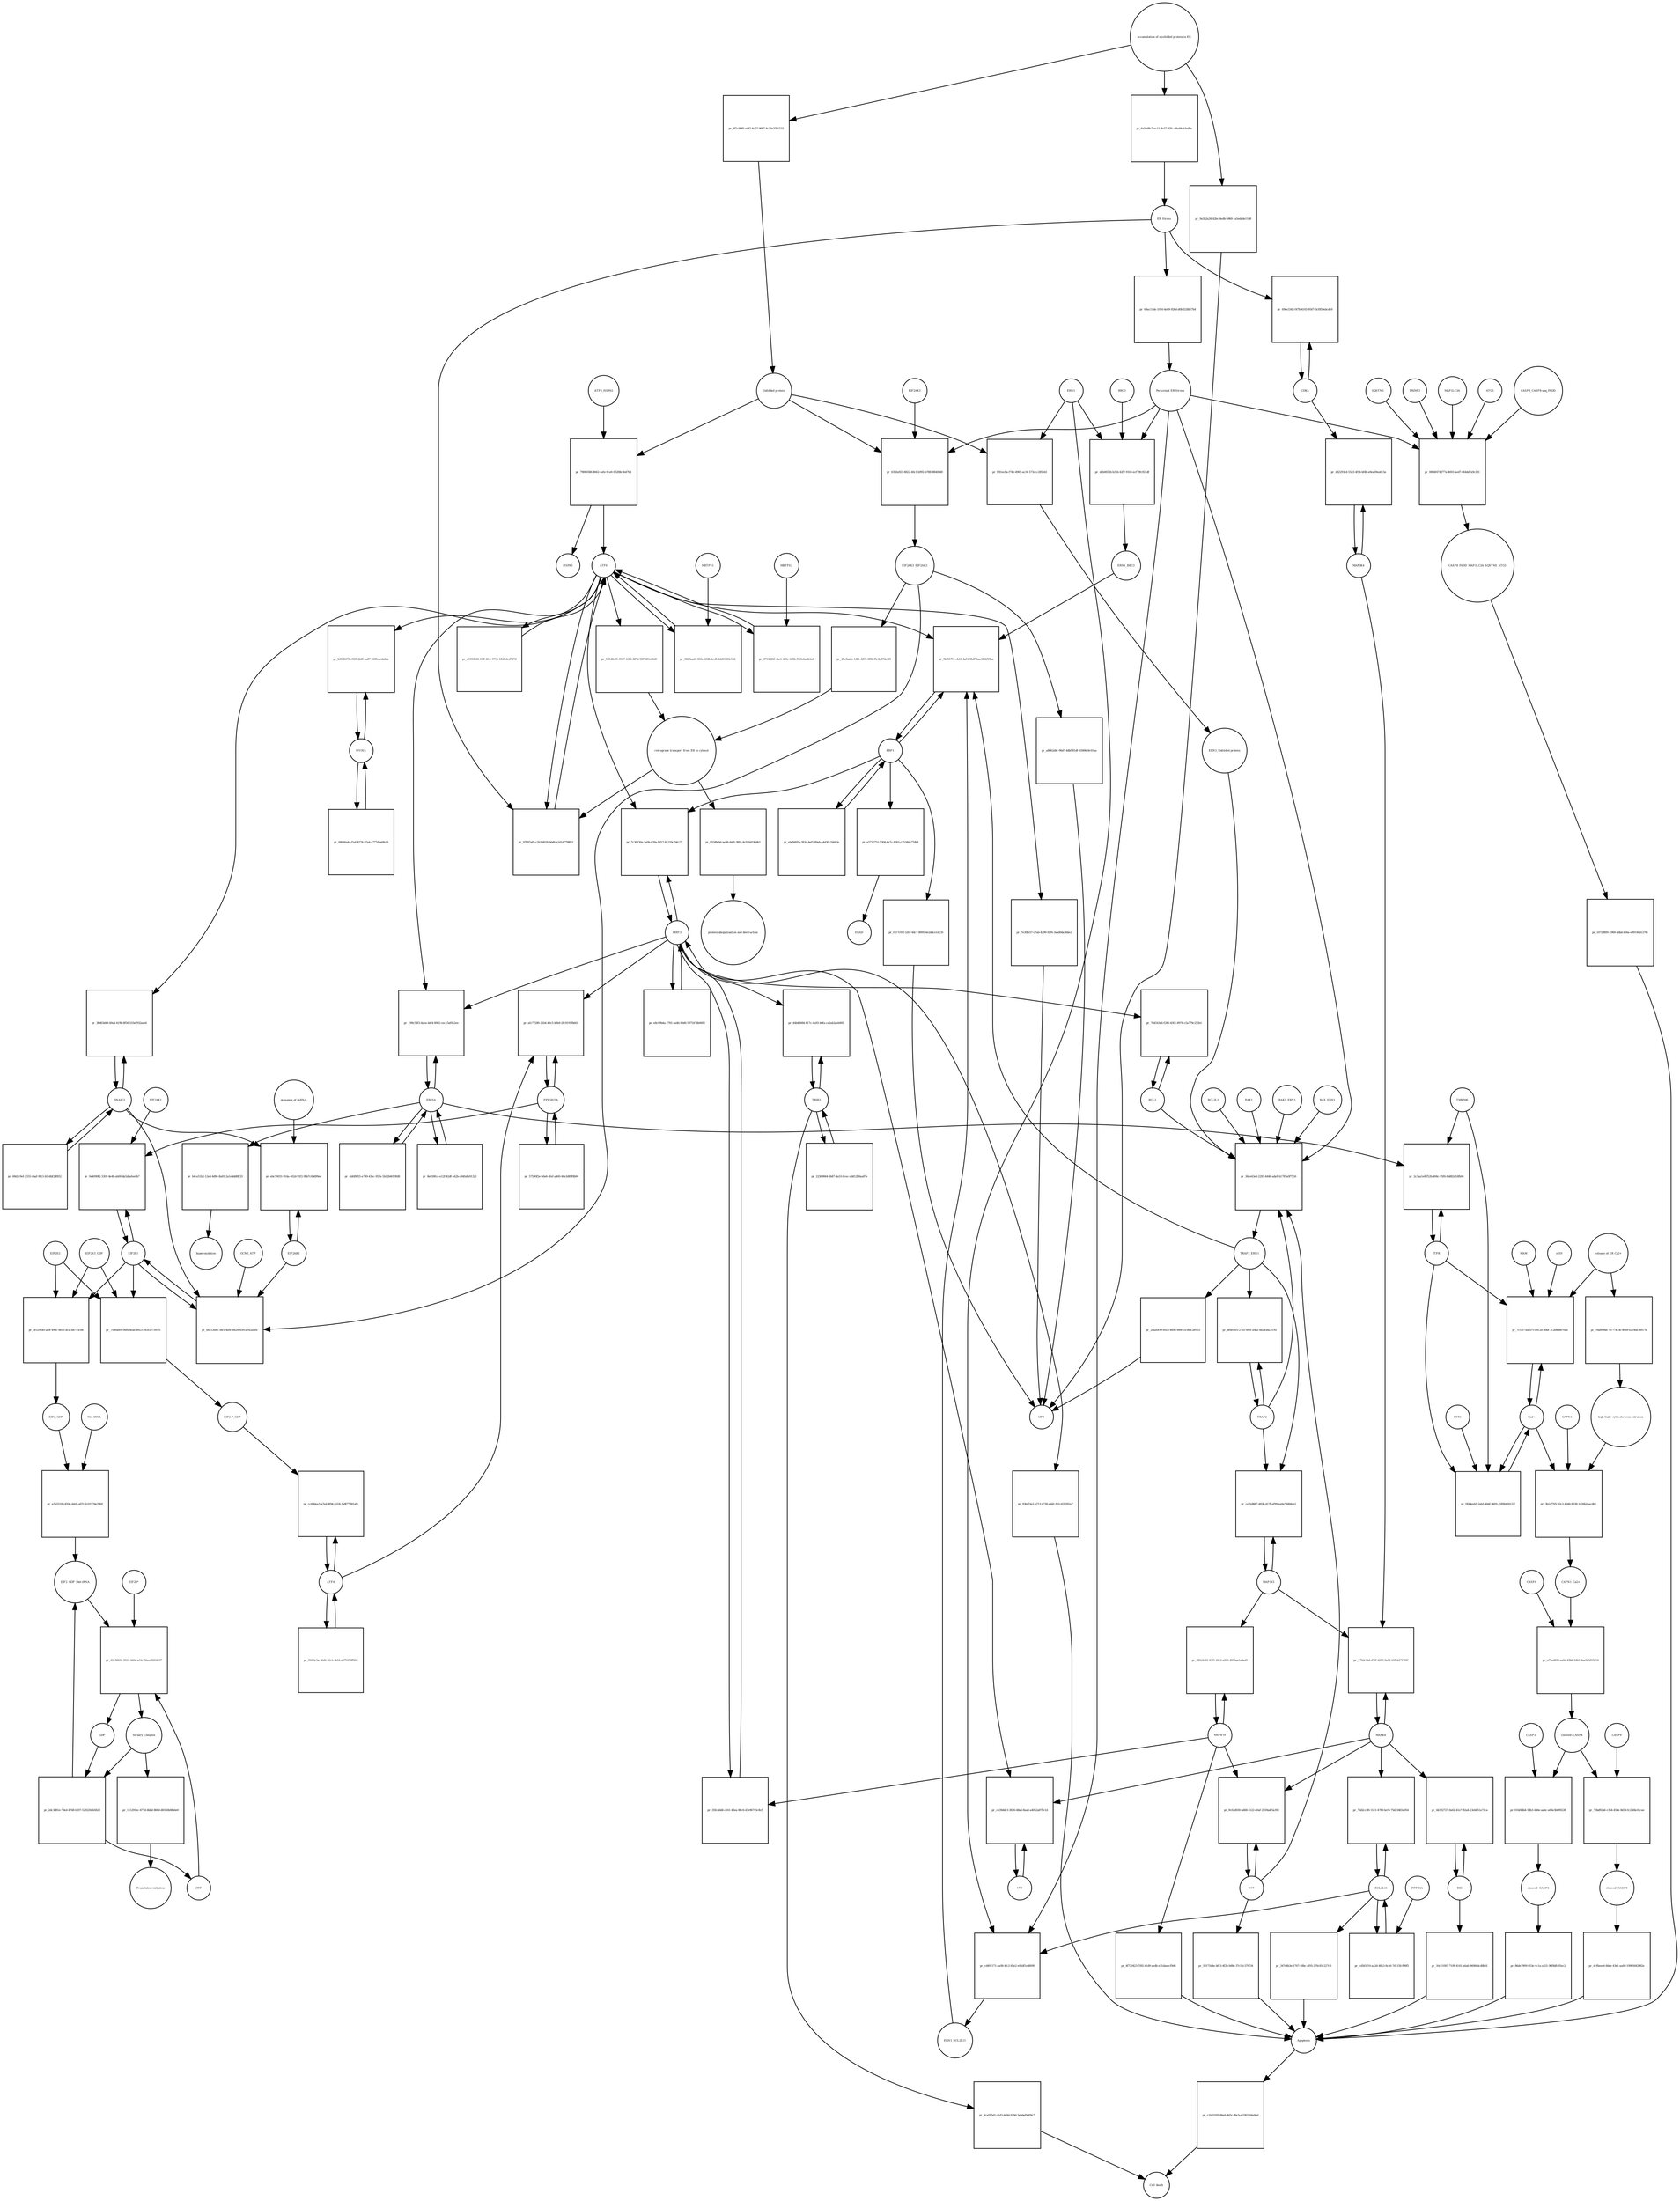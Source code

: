 strict digraph  {
ATF6_HSPA5 [annotation="", bipartite=0, cls=complex, fontsize=4, label=ATF6_HSPA5, shape=circle];
"pr_79066586-8662-4efe-9ce0-03288c4b4764" [annotation="", bipartite=1, cls=process, fontsize=4, label="pr_79066586-8662-4efe-9ce0-03288c4b4764", shape=square];
ATF6 [annotation="urn_miriam_hgnc.symbol_ATF6", bipartite=0, cls=macromolecule, fontsize=4, label=ATF6, shape=circle];
HSPA5 [annotation="urn_miriam_hgnc.symbol_HSPA5", bipartite=0, cls=macromolecule, fontsize=4, label=HSPA5, shape=circle];
"Unfolded protein" [annotation="", bipartite=0, cls=macromolecule, fontsize=4, label="Unfolded protein", shape=circle];
ERN1 [annotation="urn_miriam_hgnc.symbol_ERN1", bipartite=0, cls=macromolecule, fontsize=4, label=ERN1, shape=circle];
"pr_ff81ecba-f74e-4965-ac34-573ccc285eb5" [annotation="", bipartite=1, cls=process, fontsize=4, label="pr_ff81ecba-f74e-4965-ac34-573ccc285eb5", shape=square];
"ERN1_Unfolded protein" [annotation="", bipartite=0, cls=complex, fontsize=4, label="ERN1_Unfolded protein", shape=circle];
EIF2AK3_EIF2AK3 [annotation="", bipartite=0, cls=complex, fontsize=4, label=EIF2AK3_EIF2AK3, shape=circle];
"pr_25c8aafe-1d91-4299-8f86-f5c8e87de6f6" [annotation="", bipartite=1, cls=process, fontsize=4, label="pr_25c8aafe-1d91-4299-8f86-f5c8e87de6f6", shape=square];
"retrograde transport from ER to cytosol" [annotation="", bipartite=0, cls=phenotype, fontsize=4, label="retrograde transport from ER to cytosol", shape=circle];
"pr_53542e09-0537-4124-827d-5f67481e86d0" [annotation="", bipartite=1, cls=process, fontsize=4, label="pr_53542e09-0537-4124-827d-5f67481e86d0", shape=square];
"pr_0558bfbd-ae98-44d1-9f81-8c926d190db2" [annotation="", bipartite=1, cls=process, fontsize=4, label="pr_0558bfbd-ae98-44d1-9f81-8c926d190db2", shape=square];
"protein ubiquitination and destruction" [annotation="", bipartite=0, cls=phenotype, fontsize=4, label="protein ubiquitination and destruction", shape=circle];
"pr_36ce43e8-2293-4446-ada9-b1787a0f7516" [annotation="", bipartite=1, cls=process, fontsize=4, label="pr_36ce43e8-2293-4446-ada9-b1787a0f7516", shape=square];
TRAF2_ERN1 [annotation="", bipartite=0, cls=complex, fontsize=4, label=TRAF2_ERN1, shape=circle];
BAK1_ERN1 [annotation="", bipartite=0, cls=complex, fontsize=4, label=BAK1_ERN1, shape=circle];
BAX_ERN1 [annotation="", bipartite=0, cls=complex, fontsize=4, label=BAX_ERN1, shape=circle];
BCL2 [annotation="urn_miriam_hgnc.symbol_BCL2", bipartite=0, cls="nucleic acid feature", fontsize=4, label=BCL2, shape=circle];
BCL2L1 [annotation="urn_miriam_hgnc.symbol_BCL2L1", bipartite=0, cls=macromolecule, fontsize=4, label=BCL2L1, shape=circle];
"Persistant ER Stress" [annotation="", bipartite=0, cls=phenotype, fontsize=4, label="Persistant ER Stress", shape=circle];
BAX [annotation="urn_miriam_hgnc.symbol_BAX", bipartite=0, cls=macromolecule, fontsize=4, label=BAX, shape=circle];
BAK1 [annotation="urn_miriam_hgnc.symbol_BAK1", bipartite=0, cls=macromolecule, fontsize=4, label=BAK1, shape=circle];
TRAF2 [annotation="urn_miriam_hgnc.symbol_TRAF2", bipartite=0, cls=macromolecule, fontsize=4, label=TRAF2, shape=circle];
XBP1 [annotation="urn_miriam_hgnc.symbol_XBP1", bipartite=0, cls=macromolecule, fontsize=4, label=XBP1, shape=circle];
"pr_f2c51791-cb10-4a51-9bd7-bae3f0bf95ba" [annotation="", bipartite=1, cls=process, fontsize=4, label="pr_f2c51791-cb10-4a51-9bd7-bae3f0bf95ba", shape=square];
ERN1_BBC3 [annotation="", bipartite=0, cls=complex, fontsize=4, label=ERN1_BBC3, shape=circle];
ERN1_BCL2L11 [annotation="", bipartite=0, cls=complex, fontsize=4, label=ERN1_BCL2L11, shape=circle];
"pr_ebd9495b-383c-4ef1-89eb-e4d30c1bb93e" [annotation="", bipartite=1, cls=process, fontsize=4, label="pr_ebd9495b-383c-4ef1-89eb-e4d30c1bb93e", shape=square];
"pr_e5732751-5304-4a7c-8302-c25346e77db8" [annotation="", bipartite=1, cls=process, fontsize=4, label="pr_e5732751-5304-4a7c-8302-c25346e77db8", shape=square];
ERAD [annotation="", bipartite=0, cls=phenotype, fontsize=4, label=ERAD, shape=circle];
"pr_f417c91f-1d1f-44c7-8995-4e2ddce1d135" [annotation="", bipartite=1, cls=process, fontsize=4, label="pr_f417c91f-1d1f-44c7-8995-4e2ddce1d135", shape=square];
UPR [annotation="", bipartite=0, cls=phenotype, fontsize=4, label=UPR, shape=circle];
"pr_b64f9fe5-27b1-49ef-a4b2-6d245ba3f192" [annotation="", bipartite=1, cls=process, fontsize=4, label="pr_b64f9fe5-27b1-49ef-a4b2-6d245ba3f192", shape=square];
MAPK8 [annotation="urn_miriam_hgnc.symbol_MAPK8", bipartite=0, cls=macromolecule, fontsize=4, label=MAPK8, shape=circle];
"pr_178dc1b4-d79f-4203-9a94-60f04471761f" [annotation="", bipartite=1, cls=process, fontsize=4, label="pr_178dc1b4-d79f-4203-9a94-60f04471761f", shape=square];
MAP3K4 [annotation="urn_miriam_hgnc.symbol_MAP3K4", bipartite=0, cls=macromolecule, fontsize=4, label=MAP3K4, shape=circle];
MAP3K5 [annotation="urn_miriam_hgnc.symbol_MAP3K5", bipartite=0, cls=macromolecule, fontsize=4, label=MAP3K5, shape=circle];
MAPK14 [annotation="urn_miriam_hgnc.symbol_MAPK14", bipartite=0, cls=macromolecule, fontsize=4, label=MAPK14, shape=circle];
"pr_029d4481-83f9-41c2-a080-d350aa1a2ad3" [annotation="", bipartite=1, cls=process, fontsize=4, label="pr_029d4481-83f9-41c2-a080-d350aa1a2ad3", shape=square];
"pr_4f720423-f392-41d9-aedb-e31daeecf9d6" [annotation="", bipartite=1, cls=process, fontsize=4, label="pr_4f720423-f392-41d9-aedb-e31daeecf9d6", shape=square];
Apoptosis [annotation="", bipartite=0, cls=phenotype, fontsize=4, label=Apoptosis, shape=circle];
DDIT3 [annotation="urn_miriam_hgnc.symbol_DDIT3", bipartite=0, cls=macromolecule, fontsize=4, label=DDIT3, shape=circle];
"pr_35fcddd4-c161-42ea-88c6-d3e96745c8cf" [annotation="", bipartite=1, cls=process, fontsize=4, label="pr_35fcddd4-c161-42ea-88c6-d3e96745c8cf", shape=square];
"pr_93b4f3e2-b713-4738-add1-f01c435592a7" [annotation="", bipartite=1, cls=process, fontsize=4, label="pr_93b4f3e2-b713-4738-add1-f01c435592a7", shape=square];
"pr_764543d6-f285-4301-8974-c5a779c255b1" [annotation="", bipartite=1, cls=process, fontsize=4, label="pr_764543d6-f285-4301-8974-c5a779c255b1", shape=square];
"pr_97697af0-c2b3-4026-b6d6-a2d1d7798f51" [annotation="", bipartite=1, cls=process, fontsize=4, label="pr_97697af0-c2b3-4026-b6d6-a2d1d7798f51", shape=square];
"ER Stress" [annotation="", bipartite=0, cls=phenotype, fontsize=4, label="ER Stress", shape=circle];
"pr_5529aad1-303e-432b-bcd0-4dd019fdc544" [annotation="", bipartite=1, cls=process, fontsize=4, label="pr_5529aad1-303e-432b-bcd0-4dd019fdc544", shape=square];
MBTPS1 [annotation="urn_miriam_hgnc.symbol_MBTPS1", bipartite=0, cls=macromolecule, fontsize=4, label=MBTPS1, shape=circle];
"pr_3716826f-4be1-420c-b98b-f061eba6b1a3" [annotation="", bipartite=1, cls=process, fontsize=4, label="pr_3716826f-4be1-420c-b98b-f061eba6b1a3", shape=square];
MBTPS2 [annotation="urn_miriam_hgnc.symbol_MBTPS2", bipartite=0, cls=macromolecule, fontsize=4, label=MBTPS2, shape=circle];
"pr_a1930648-1fdf-4fcc-9711-184fb4cd727d" [annotation="", bipartite=1, cls=process, fontsize=4, label="pr_a1930648-1fdf-4fcc-9711-184fb4cd727d", shape=square];
"pr_e8c09b4a-2781-4a4b-90d0-5875478b0692" [annotation="", bipartite=1, cls=process, fontsize=4, label="pr_e8c09b4a-2781-4a4b-90d0-5875478b0692", shape=square];
"pr_7c36630a-1e0b-439a-8d17-81219c1bfc27" [annotation="", bipartite=1, cls=process, fontsize=4, label="pr_7c36630a-1e0b-439a-8d17-81219c1bfc27", shape=square];
EIF2S1 [annotation="urn_miriam_hgnc.symbol_EIF2S1", bipartite=0, cls=macromolecule, fontsize=4, label=EIF2S1, shape=circle];
"pr_b4112682-34f5-4a9c-b620-4591a142a8eb" [annotation="", bipartite=1, cls=process, fontsize=4, label="pr_b4112682-34f5-4a9c-b620-4591a142a8eb", shape=square];
GCN2_ATP [annotation="", bipartite=0, cls=complex, fontsize=4, label=GCN2_ATP, shape=circle];
EIF2AK2 [annotation="urn_miriam_hgnc.symbol_EIF2AK2", bipartite=0, cls=macromolecule, fontsize=4, label=EIF2AK2, shape=circle];
DNAJC3 [annotation="urn_miriam_hgnc.symbol_DNAJC3", bipartite=0, cls=macromolecule, fontsize=4, label=DNAJC3, shape=circle];
EIF2S2 [annotation="urn_miriam_hgnc.symbol_EIF2S2", bipartite=0, cls=macromolecule, fontsize=4, label=EIF2S2, shape=circle];
"pr_3f529540-af0f-490c-8815-dcacb8773c84" [annotation="", bipartite=1, cls=process, fontsize=4, label="pr_3f529540-af0f-490c-8815-dcacb8773c84", shape=square];
EIF2S3_GDP [annotation="", bipartite=0, cls=complex, fontsize=4, label=EIF2S3_GDP, shape=circle];
EIF2_GDP [annotation="", bipartite=0, cls=complex, fontsize=4, label=EIF2_GDP, shape=circle];
"EIF2_GDP_Met-tRNA" [annotation="", bipartite=0, cls=complex, fontsize=4, label="EIF2_GDP_Met-tRNA", shape=circle];
"pr_69e32630-3903-440d-a19c-56ea98804137" [annotation="", bipartite=1, cls=process, fontsize=4, label="pr_69e32630-3903-440d-a19c-56ea98804137", shape=square];
"Ternary Complex" [annotation="", bipartite=0, cls=complex, fontsize=4, label="Ternary Complex", shape=circle];
"EIF2B*" [annotation="", bipartite=0, cls=complex, fontsize=4, label="EIF2B*", shape=circle];
GTP [annotation="urn_miriam_obo.chebi_CHEBI%3A57600", bipartite=0, cls="simple chemical", fontsize=4, label=GTP, shape=circle];
GDP [annotation="urn_miriam_obo.chebi_CHEBI%3A65180", bipartite=0, cls="simple chemical", fontsize=4, label=GDP, shape=circle];
"pr_2dc3d81e-70ed-4748-b107-529220ab582d" [annotation="", bipartite=1, cls=process, fontsize=4, label="pr_2dc3d81e-70ed-4748-b107-529220ab582d", shape=square];
ATF4 [annotation="urn_miriam_hgnc.symbol_ATF4", bipartite=0, cls=macromolecule, fontsize=4, label=ATF4, shape=circle];
"pr_cc660ea3-a7ed-4f94-b318-3a8f77381af0" [annotation="", bipartite=1, cls=process, fontsize=4, label="pr_cc660ea3-a7ed-4f94-b318-3a8f77381af0", shape=square];
"EIF2-P_GDP" [annotation="", bipartite=0, cls=complex, fontsize=4, label="EIF2-P_GDP", shape=circle];
"pr_f60f6c5a-46d6-40c6-8b34-a575355ff220" [annotation="", bipartite=1, cls=process, fontsize=4, label="pr_f60f6c5a-46d6-40c6-8b34-a575355ff220", shape=square];
PPP1R15A [annotation="urn_miriam_hgnc.symbol_PPP1R15A", bipartite=0, cls=macromolecule, fontsize=4, label=PPP1R15A, shape=circle];
"pr_afc77280-21b4-40c5-b0b9-2fc9191f8d41" [annotation="", bipartite=1, cls=process, fontsize=4, label="pr_afc77280-21b4-40c5-b0b9-2fc9191f8d41", shape=square];
"pr_57590f2e-b0e6-4fef-a460-46e3d89f8b94" [annotation="", bipartite=1, cls=process, fontsize=4, label="pr_57590f2e-b0e6-4fef-a460-46e3d89f8b94", shape=square];
"pr_111291ec-677d-4bbd-866d-d6550b08b6e0" [annotation="", bipartite=1, cls=process, fontsize=4, label="pr_111291ec-677d-4bbd-866d-d6550b08b6e0", shape=square];
"Translation initiation" [annotation="", bipartite=0, cls=phenotype, fontsize=4, label="Translation initiation", shape=circle];
"pr_ce7e9887-483b-417f-af99-ea0a7949dce1" [annotation="", bipartite=1, cls=process, fontsize=4, label="pr_ce7e9887-483b-417f-af99-ea0a7949dce1", shape=square];
ERO1A [annotation="urn_miriam_hgnc.symbol_ERO1A", bipartite=0, cls=macromolecule, fontsize=4, label=ERO1A, shape=circle];
"pr_199c58f3-4aee-4df4-8982-cec15af0a2ee" [annotation="", bipartite=1, cls=process, fontsize=4, label="pr_199c58f3-4aee-4df4-8982-cec15af0a2ee", shape=square];
"pr_8e030fca-e12f-42df-a42b-c64fa8a91321" [annotation="", bipartite=1, cls=process, fontsize=4, label="pr_8e030fca-e12f-42df-a42b-c64fa8a91321", shape=square];
"pr_0e4090f2-3301-4e4b-ab00-da5daafee0b7" [annotation="", bipartite=1, cls=process, fontsize=4, label="pr_0e4090f2-3301-4e4b-ab00-da5daafee0b7", shape=square];
EIF2AK1 [annotation="urn_miriam_hgnc.symbol_EIF2AK1", bipartite=0, cls=macromolecule, fontsize=4, label=EIF2AK1, shape=circle];
"pr_9c02d030-bd68-4122-a0af-2559adf5a392" [annotation="", bipartite=1, cls=process, fontsize=4, label="pr_9c02d030-bd68-4122-a0af-2559adf5a392", shape=square];
"pr_50175d4e-bfc3-4f2b-9d8e-37c51c376f34" [annotation="", bipartite=1, cls=process, fontsize=4, label="pr_50175d4e-bfc3-4f2b-9d8e-37c51c376f34", shape=square];
"Ca2+" [annotation="urn_miriam_obo.chebi_CHEBI%3A29108", bipartite=0, cls="simple chemical", fontsize=4, label="Ca2+", shape=circle];
"pr_7c57c7ad-b711-412e-80bf-7c2b408870ad" [annotation="", bipartite=1, cls=process, fontsize=4, label="pr_7c57c7ad-b711-412e-80bf-7c2b408870ad", shape=square];
"release of ER Ca2+" [annotation="", bipartite=0, cls=phenotype, fontsize=4, label="release of ER Ca2+", shape=circle];
ITPR [annotation="urn_miriam_hgnc.symbol_ITPR1|urn_miriam_hgnc.symbol_ITPR2|urn_miriam_hgnc.symbol_ITPR3", bipartite=0, cls=macromolecule, fontsize=4, label=ITPR, shape=circle];
MAM [annotation="", bipartite=0, cls=phenotype, fontsize=4, label=MAM, shape=circle];
s619 [annotation="", bipartite=0, cls=complex, fontsize=4, label=s619, shape=circle];
"pr_d82293cd-55a5-4f14-bf4b-a9ea69ea613a" [annotation="", bipartite=1, cls=process, fontsize=4, label="pr_d82293cd-55a5-4f14-bf4b-a9ea69ea613a", shape=square];
CDK5 [annotation="urn_miriam_hgnc.symbol_CDK5", bipartite=0, cls=macromolecule, fontsize=4, label=CDK5, shape=circle];
"pr_69ce3342-f47b-4165-9567-3cf859ebcde9" [annotation="", bipartite=1, cls="uncertain process", fontsize=4, label="pr_69ce3342-f47b-4165-9567-3cf859ebcde9", shape=square];
"pr_c1b55505-86e6-465c-8bcb-e3383164a8ed" [annotation="", bipartite=1, cls=process, fontsize=4, label="pr_c1b55505-86e6-465c-8bcb-e3383164a8ed", shape=square];
"Cell death" [annotation="", bipartite=0, cls=phenotype, fontsize=4, label="Cell death", shape=circle];
"pr_f49deeb5-2ab5-4b6f-9605-45f0b969122f" [annotation="", bipartite=1, cls=process, fontsize=4, label="pr_f49deeb5-2ab5-4b6f-9605-45f0b969122f", shape=square];
TMBIM6 [annotation="urn_miriam_hgnc.symbol_TMBIM6", bipartite=0, cls=macromolecule, fontsize=4, label=TMBIM6, shape=circle];
RYR1 [annotation="urn_miriam_hgnc.symbol_RYR1", bipartite=0, cls=macromolecule, fontsize=4, label=RYR1, shape=circle];
EIF2AK3 [annotation="urn_miriam_hgnc.symbol_EIF2AK3", bipartite=0, cls=macromolecule, fontsize=4, label=EIF2AK3, shape=circle];
"pr_6350a923-8822-40c1-b992-b788388469d0" [annotation="", bipartite=1, cls=process, fontsize=4, label="pr_6350a923-8822-40c1-b992-b788388469d0", shape=square];
"pr_b4ce51b2-12e8-4d9e-8a81-2a1e4dd8ff33" [annotation="", bipartite=1, cls=process, fontsize=4, label="pr_b4ce51b2-12e8-4d9e-8a81-2a1e4dd8ff33", shape=square];
hyperoxidation [annotation="", bipartite=0, cls=phenotype, fontsize=4, label=hyperoxidation, shape=circle];
"pr_abfd9855-e749-43ac-957e-5b12b4019fd8" [annotation="", bipartite=1, cls=process, fontsize=4, label="pr_abfd9855-e749-43ac-957e-5b12b4019fd8", shape=square];
"pr_69ac11de-1016-4e89-926d-d0b4528b57b4" [annotation="", bipartite=1, cls=process, fontsize=4, label="pr_69ac11de-1016-4e89-926d-d0b4528b57b4", shape=square];
"CASP8_CASP8-ubq_FADD" [annotation="", bipartite=0, cls=complex, fontsize=4, label="CASP8_CASP8-ubq_FADD", shape=circle];
"pr_0804f474-f77a-4003-aed7-664dd7a9c3d1" [annotation="", bipartite=1, cls=process, fontsize=4, label="pr_0804f474-f77a-4003-aed7-664dd7a9c3d1", shape=square];
"SQSTM1 " [annotation="urn_miriam_hgnc.symbol_SQSTM1", bipartite=0, cls=macromolecule, fontsize=4, label="SQSTM1 ", shape=circle];
CASP8_FADD_MAP1LC3A_SQSTM1_ATG5 [annotation="", bipartite=0, cls=complex, fontsize=4, label=CASP8_FADD_MAP1LC3A_SQSTM1_ATG5, shape=circle];
TRIM13 [annotation="urn_miriam_hgnc.symbol_TRIM13", bipartite=0, cls=macromolecule, fontsize=4, label=TRIM13, shape=circle];
MAP1LC3A [annotation="urn_miriam_hgnc.symbol_MAP1LC3A", bipartite=0, cls=macromolecule, fontsize=4, label=MAP1LC3A, shape=circle];
ATG5 [annotation="urn_miriam_hgnc.symbol_ATG5", bipartite=0, cls=macromolecule, fontsize=4, label=ATG5, shape=circle];
"pr_10728895-1969-4dbd-b56a-e9919cd1278c" [annotation="", bipartite=1, cls=process, fontsize=4, label="pr_10728895-1969-4dbd-b56a-e9919cd1278c", shape=square];
"AP-1" [annotation="urn_miriam_hgnc.symbol_FOS|urn_miriam_hgnc.symbol_FOSB|urn_miriam_hgnc.symbol_FOSL1|urn_miriam_hgnc.symbol_FOSL2|urn_miriam_hgnc.symbol_JUN|urn_miriam_hgnc.symbol_JUNB|urn_miriam_hgnc.symbol_JUND", bipartite=0, cls=macromolecule, fontsize=4, label="AP-1", shape=circle];
"pr_ce39ddc3-3826-48a6-8aa6-a4052a87bc1d" [annotation="", bipartite=1, cls=process, fontsize=4, label="pr_ce39ddc3-3826-48a6-8aa6-a4052a87bc1d", shape=square];
"pr_ebc50031-914a-402d-91f2-9bb7c83d99ed" [annotation="", bipartite=1, cls=process, fontsize=4, label="pr_ebc50031-914a-402d-91f2-9bb7c83d99ed", shape=square];
"presence of dsRNA" [annotation="", bipartite=0, cls=phenotype, fontsize=4, label="presence of dsRNA", shape=circle];
"Met-tRNA" [annotation="urn_miriam_hgnc_HGNC%3A34779", bipartite=0, cls="nucleic acid feature", fontsize=4, label="Met-tRNA", shape=circle];
"pr_e2b32109-820e-44d3-a07c-fc0157de3560" [annotation="", bipartite=1, cls=process, fontsize=4, label="pr_e2b32109-820e-44d3-a07c-fc0157de3560", shape=square];
"pr_759fdd05-06fb-4eae-8923-a4163e7393f5" [annotation="", bipartite=1, cls=process, fontsize=4, label="pr_759fdd05-06fb-4eae-8923-a4163e7393f5", shape=square];
"accumulation of misfolded protein in ER" [annotation="", bipartite=0, cls=phenotype, fontsize=4, label="accumulation of misfolded protein in ER", shape=circle];
"pr_6f2c99f6-ad82-4c27-9667-4c16e35b1533" [annotation="", bipartite=1, cls=process, fontsize=4, label="pr_6f2c99f6-ad82-4c27-9667-4c16e35b1533", shape=square];
"pr_6a56d8c7-ec11-4e27-92fc-48ad4cb3ed8a" [annotation="", bipartite=1, cls=process, fontsize=4, label="pr_6a56d8c7-ec11-4e27-92fc-48ad4cb3ed8a", shape=square];
"pr_9a5b2a26-42bc-4edb-b960-1a5edade1108" [annotation="", bipartite=1, cls=process, fontsize=4, label="pr_9a5b2a26-42bc-4edb-b960-1a5edade1108", shape=square];
"pr_a8062d4c-96d7-4dbf-81df-65906c8c01aa" [annotation="", bipartite=1, cls=process, fontsize=4, label="pr_a8062d4c-96d7-4dbf-81df-65906c8c01aa", shape=square];
"pr_2daa0f99-6923-460b-989f-ce34dc2ff053" [annotation="", bipartite=1, cls=process, fontsize=4, label="pr_2daa0f99-6923-460b-989f-ce34dc2ff053", shape=square];
"pr_7e30fe57-c7ab-4299-92f6-3aad0da36be2" [annotation="", bipartite=1, cls=process, fontsize=4, label="pr_7e30fe57-c7ab-4299-92f6-3aad0da36be2", shape=square];
BCL2L11 [annotation="urn_miriam_hgnc.symbol_BCL2L11", bipartite=0, cls=macromolecule, fontsize=4, label=BCL2L11, shape=circle];
"pr_73d2cc90-11e1-4780-bcf4-75d23465d054" [annotation="", bipartite=1, cls=process, fontsize=4, label="pr_73d2cc90-11e1-4780-bcf4-75d23465d054", shape=square];
BID [annotation="urn_miriam_hgnc.symbol_BID", bipartite=0, cls=macromolecule, fontsize=4, label=BID, shape=circle];
"pr_44332727-0a62-41e7-82a4-13eb651a73ca" [annotation="", bipartite=1, cls=process, fontsize=4, label="pr_44332727-0a62-41e7-82a4-13eb651a73ca", shape=square];
"pr_347c4b3e-1767-48bc-af05-270c81c227c0" [annotation="", bipartite=1, cls=process, fontsize=4, label="pr_347c4b3e-1767-48bc-af05-270c81c227c0", shape=square];
"pr_16c11093-7109-4141-a6a6-94984dcd8bfd" [annotation="", bipartite=1, cls=process, fontsize=4, label="pr_16c11093-7109-4141-a6a6-94984dcd8bfd", shape=square];
"pr_cd491171-aa08-4fc2-85e2-e92df1e4809f" [annotation="", bipartite=1, cls=process, fontsize=4, label="pr_cd491171-aa08-4fc2-85e2-e92df1e4809f", shape=square];
"pr_dcb0652b-b31b-42f7-9163-ecf79fc921df" [annotation="", bipartite=1, cls=process, fontsize=4, label="pr_dcb0652b-b31b-42f7-9163-ecf79fc921df", shape=square];
BBC3 [annotation="urn_miriam_hgnc.symbol_BBC3", bipartite=0, cls=macromolecule, fontsize=4, label=BBC3, shape=circle];
"pr_cd561f10-aa2d-48a3-8ce6-7d115fcf99f5" [annotation="", bipartite=1, cls=process, fontsize=4, label="pr_cd561f10-aa2d-48a3-8ce6-7d115fcf99f5", shape=square];
PPP2CA [annotation="urn_miriam_hgnc.symbol_PPP2CA", bipartite=0, cls=macromolecule, fontsize=4, label=PPP2CA, shape=circle];
TRIB3 [annotation="urn_miriam_hgnc.symbol_TRIB3", bipartite=0, cls=macromolecule, fontsize=4, label=TRIB3, shape=circle];
"pr_44b40684-b17c-4a93-b0fa-ca2ab2aeb905" [annotation="", bipartite=1, cls=process, fontsize=4, label="pr_44b40684-b17c-4a93-b0fa-ca2ab2aeb905", shape=square];
"pr_22369844-6b87-4a10-bcec-ab812b9aa87e" [annotation="", bipartite=1, cls=process, fontsize=4, label="pr_22369844-6b87-4a10-bcec-ab812b9aa87e", shape=square];
"pr_dca055d1-c1d3-4e8d-929d-3eb0efb809c7" [annotation="", bipartite=1, cls=process, fontsize=4, label="pr_dca055d1-c1d3-4e8d-929d-3eb0efb809c7", shape=square];
"pr_78a899bd-7877-4c3e-80b9-62148e3d917e" [annotation="", bipartite=1, cls=process, fontsize=4, label="pr_78a899bd-7877-4c3e-80b9-62148e3d917e", shape=square];
"high Ca2+ cytosolic concentration" [annotation="", bipartite=0, cls=phenotype, fontsize=4, label="high Ca2+ cytosolic concentration", shape=circle];
"pr_3bd63d49-49a4-419b-8f56-103ef932aee6" [annotation="", bipartite=1, cls=process, fontsize=4, label="pr_3bd63d49-49a4-419b-8f56-103ef932aee6", shape=square];
"pr_68d2c9ef-2555-4baf-9f13-b5e4bf23f852" [annotation="", bipartite=1, cls=process, fontsize=4, label="pr_68d2c9ef-2555-4baf-9f13-b5e4bf23f852", shape=square];
"pr_2c3aa1e8-f52b-406c-95f6-8b882d16fb06" [annotation="", bipartite=1, cls=process, fontsize=4, label="pr_2c3aa1e8-f52b-406c-95f6-8b882d16fb06", shape=square];
CASP4 [annotation="urn_miriam_hgnc.symbol_CASP4", bipartite=0, cls=macromolecule, fontsize=4, label=CASP4, shape=circle];
"pr_a79ad233-ea8d-43bb-9db9-2aa525295294" [annotation="", bipartite=1, cls=process, fontsize=4, label="pr_a79ad233-ea8d-43bb-9db9-2aa525295294", shape=square];
"cleaved~CASP4" [annotation="urn_miriam_hgnc.symbol_CASP4", bipartite=0, cls=macromolecule, fontsize=4, label="cleaved~CASP4", shape=circle];
"CAPN1_Ca2+" [annotation="", bipartite=0, cls=complex, fontsize=4, label="CAPN1_Ca2+", shape=circle];
CASP3 [annotation="urn_miriam_hgnc.symbol_CASP3", bipartite=0, cls=macromolecule, fontsize=4, label=CASP3, shape=circle];
"pr_01bf44b4-5db3-446e-aabc-a66e3b699228" [annotation="", bipartite=1, cls=process, fontsize=4, label="pr_01bf44b4-5db3-446e-aabc-a66e3b699228", shape=square];
"cleaved~CASP3" [annotation="urn_miriam_hgnc.symbol_CASP3", bipartite=0, cls=macromolecule, fontsize=4, label="cleaved~CASP3", shape=circle];
CASP9 [annotation="urn_miriam_hgnc.symbol_CSAP9", bipartite=0, cls=macromolecule, fontsize=4, label=CASP9, shape=circle];
"pr_73bd92b6-c3b4-459e-8d3d-fc256bcfccae" [annotation="", bipartite=1, cls=process, fontsize=4, label="pr_73bd92b6-c3b4-459e-8d3d-fc256bcfccae", shape=square];
"cleaved~CASP9" [annotation="urn_miriam_hgnc.symbol_CASP9", bipartite=0, cls=macromolecule, fontsize=4, label="cleaved~CASP9", shape=circle];
CAPN1 [annotation="urn_miriam_hgnc.symbol_CAPN1", bipartite=0, cls=macromolecule, fontsize=4, label=CAPN1, shape=circle];
"pr_3b1af705-92c2-4046-8538-1d26b2aacdb1" [annotation="", bipartite=1, cls=process, fontsize=4, label="pr_3b1af705-92c2-4046-8538-1d26b2aacdb1", shape=square];
"pr_86de7909-053e-4c1a-a521-96f8dfc05ec2" [annotation="", bipartite=1, cls=process, fontsize=4, label="pr_86de7909-053e-4c1a-a521-96f8dfc05ec2", shape=square];
"pr_dcf6eec4-8dee-43e1-aa60-10905642982e" [annotation="", bipartite=1, cls=process, fontsize=4, label="pr_dcf6eec4-8dee-43e1-aa60-10905642982e", shape=square];
HYOU1 [annotation="urn_miriam_hgnc.symbol_HYOU1", bipartite=0, cls=macromolecule, fontsize=4, label=HYOU1, shape=circle];
"pr_b6968470-c969-42d0-ba87-929feacda8ae" [annotation="", bipartite=1, cls=process, fontsize=4, label="pr_b6968470-c969-42d0-ba87-929feacda8ae", shape=square];
"pr_06066a4c-f1af-4274-97a4-4777d5a68cf6" [annotation="", bipartite=1, cls=process, fontsize=4, label="pr_06066a4c-f1af-4274-97a4-4777d5a68cf6", shape=square];
ATF6_HSPA5 -> "pr_79066586-8662-4efe-9ce0-03288c4b4764"  [annotation="", interaction_type=consumption];
"pr_79066586-8662-4efe-9ce0-03288c4b4764" -> ATF6  [annotation="", interaction_type=production];
"pr_79066586-8662-4efe-9ce0-03288c4b4764" -> HSPA5  [annotation="", interaction_type=production];
ATF6 -> "pr_53542e09-0537-4124-827d-5f67481e86d0"  [annotation="", interaction_type=consumption];
ATF6 -> "pr_f2c51791-cb10-4a51-9bd7-bae3f0bf95ba"  [annotation="urn_miriam_pubmed_26587781|urn_miriam_pubmed_23430059", interaction_type=catalysis];
ATF6 -> "pr_97697af0-c2b3-4026-b6d6-a2d1d7798f51"  [annotation="", interaction_type=consumption];
ATF6 -> "pr_5529aad1-303e-432b-bcd0-4dd019fdc544"  [annotation="", interaction_type=consumption];
ATF6 -> "pr_3716826f-4be1-420c-b98b-f061eba6b1a3"  [annotation="", interaction_type=consumption];
ATF6 -> "pr_a1930648-1fdf-4fcc-9711-184fb4cd727d"  [annotation="", interaction_type=consumption];
ATF6 -> "pr_7c36630a-1e0b-439a-8d17-81219c1bfc27"  [annotation="urn_miriam_pubmed_26587781|urn_miriam_pubmed_17991856|urn_miriam_pubmed_28843399", interaction_type=catalysis];
ATF6 -> "pr_199c58f3-4aee-4df4-8982-cec15af0a2ee"  [annotation="urn_miriam_pubmed_23850759|urn_miriam_pubmed_25387528", interaction_type=catalysis];
ATF6 -> "pr_7e30fe57-c7ab-4299-92f6-3aad0da36be2"  [annotation="", interaction_type=consumption];
ATF6 -> "pr_3bd63d49-49a4-419b-8f56-103ef932aee6"  [annotation="urn_miriam_pubmed_12601012|urn_miriam_pubmed_18360008", interaction_type=catalysis];
ATF6 -> "pr_b6968470-c969-42d0-ba87-929feacda8ae"  [annotation=urn_miriam_pubmed_18360008, interaction_type=catalysis];
"Unfolded protein" -> "pr_79066586-8662-4efe-9ce0-03288c4b4764"  [annotation="urn_miriam_pubmed_19509052|urn_miriam_pubmed_12847084|urn_miriam_pubmed_23850759", interaction_type=catalysis];
"Unfolded protein" -> "pr_ff81ecba-f74e-4965-ac34-573ccc285eb5"  [annotation="", interaction_type=consumption];
"Unfolded protein" -> "pr_6350a923-8822-40c1-b992-b788388469d0"  [annotation=urn_miriam_pubmed_17991856, interaction_type=catalysis];
ERN1 -> "pr_ff81ecba-f74e-4965-ac34-573ccc285eb5"  [annotation="", interaction_type=consumption];
ERN1 -> "pr_cd491171-aa08-4fc2-85e2-e92df1e4809f"  [annotation="", interaction_type=consumption];
ERN1 -> "pr_dcb0652b-b31b-42f7-9163-ecf79fc921df"  [annotation="", interaction_type=consumption];
"pr_ff81ecba-f74e-4965-ac34-573ccc285eb5" -> "ERN1_Unfolded protein"  [annotation="", interaction_type=production];
"ERN1_Unfolded protein" -> "pr_36ce43e8-2293-4446-ada9-b1787a0f7516"  [annotation="", interaction_type=consumption];
EIF2AK3_EIF2AK3 -> "pr_25c8aafe-1d91-4299-8f86-f5c8e87de6f6"  [annotation="", interaction_type=consumption];
EIF2AK3_EIF2AK3 -> "pr_b4112682-34f5-4a9c-b620-4591a142a8eb"  [annotation="urn_miriam_pubmed_12667446|urn_miriam_pubmed_16246152|urn_miriam_pubmed_12601012|urn_miriam_pubmed_23850759|urn_miriam_pubmed_18360008|urn_miriam_pubmed_26587781", interaction_type=catalysis];
EIF2AK3_EIF2AK3 -> "pr_a8062d4c-96d7-4dbf-81df-65906c8c01aa"  [annotation="", interaction_type=consumption];
"pr_25c8aafe-1d91-4299-8f86-f5c8e87de6f6" -> "retrograde transport from ER to cytosol"  [annotation="", interaction_type=production];
"retrograde transport from ER to cytosol" -> "pr_0558bfbd-ae98-44d1-9f81-8c926d190db2"  [annotation="", interaction_type=consumption];
"retrograde transport from ER to cytosol" -> "pr_97697af0-c2b3-4026-b6d6-a2d1d7798f51"  [annotation="urn_miriam_pubmed_18360008|urn_miriam_pubmed_17991856|urn_miriam_pubmed_26587781|urn_miriam_pubmed_12847084", interaction_type=inhibition];
"pr_53542e09-0537-4124-827d-5f67481e86d0" -> "retrograde transport from ER to cytosol"  [annotation="", interaction_type=production];
"pr_0558bfbd-ae98-44d1-9f81-8c926d190db2" -> "protein ubiquitination and destruction"  [annotation="", interaction_type=production];
"pr_36ce43e8-2293-4446-ada9-b1787a0f7516" -> TRAF2_ERN1  [annotation="", interaction_type=production];
TRAF2_ERN1 -> "pr_f2c51791-cb10-4a51-9bd7-bae3f0bf95ba"  [annotation="urn_miriam_pubmed_26587781|urn_miriam_pubmed_23430059", interaction_type=catalysis];
TRAF2_ERN1 -> "pr_b64f9fe5-27b1-49ef-a4b2-6d245ba3f192"  [annotation=urn_miriam_pubmed_23850759, interaction_type=catalysis];
TRAF2_ERN1 -> "pr_ce7e9887-483b-417f-af99-ea0a7949dce1"  [annotation=urn_miriam_pubmed_23850759, interaction_type=catalysis];
TRAF2_ERN1 -> "pr_2daa0f99-6923-460b-989f-ce34dc2ff053"  [annotation="", interaction_type=consumption];
BAK1_ERN1 -> "pr_36ce43e8-2293-4446-ada9-b1787a0f7516"  [annotation="urn_miriam_pubmed_23850759|urn_miriam_pubmed_23430059|urn_miriam_pubmed_26587781", interaction_type=catalysis];
BAX_ERN1 -> "pr_36ce43e8-2293-4446-ada9-b1787a0f7516"  [annotation="urn_miriam_pubmed_23850759|urn_miriam_pubmed_23430059|urn_miriam_pubmed_26587781", interaction_type=catalysis];
BCL2 -> "pr_36ce43e8-2293-4446-ada9-b1787a0f7516"  [annotation="urn_miriam_pubmed_23850759|urn_miriam_pubmed_23430059|urn_miriam_pubmed_26587781", interaction_type=inhibition];
BCL2 -> "pr_764543d6-f285-4301-8974-c5a779c255b1"  [annotation="", interaction_type=consumption];
BCL2L1 -> "pr_36ce43e8-2293-4446-ada9-b1787a0f7516"  [annotation="urn_miriam_pubmed_23850759|urn_miriam_pubmed_23430059|urn_miriam_pubmed_26587781", interaction_type=inhibition];
"Persistant ER Stress" -> "pr_36ce43e8-2293-4446-ada9-b1787a0f7516"  [annotation="urn_miriam_pubmed_23850759|urn_miriam_pubmed_23430059|urn_miriam_pubmed_26587781", interaction_type=inhibition];
"Persistant ER Stress" -> "pr_6350a923-8822-40c1-b992-b788388469d0"  [annotation=urn_miriam_pubmed_17991856, interaction_type=catalysis];
"Persistant ER Stress" -> "pr_0804f474-f77a-4003-aed7-664dd7a9c3d1"  [annotation=urn_miriam_pubmed_17991856, interaction_type=catalysis];
"Persistant ER Stress" -> "pr_cd491171-aa08-4fc2-85e2-e92df1e4809f"  [annotation="urn_miriam_pubmed_23850759|urn_miriam_pubmed_23430059|urn_miriam_pubmed_26587781", interaction_type=inhibition];
"Persistant ER Stress" -> "pr_dcb0652b-b31b-42f7-9163-ecf79fc921df"  [annotation="urn_miriam_pubmed_23430059|urn_miriam_pubmed_17991856", interaction_type=inhibition];
BAX -> "pr_36ce43e8-2293-4446-ada9-b1787a0f7516"  [annotation="urn_miriam_pubmed_23850759|urn_miriam_pubmed_23430059|urn_miriam_pubmed_26587781", interaction_type=catalysis];
BAX -> "pr_9c02d030-bd68-4122-a0af-2559adf5a392"  [annotation="", interaction_type=consumption];
BAX -> "pr_50175d4e-bfc3-4f2b-9d8e-37c51c376f34"  [annotation="", interaction_type=consumption];
BAK1 -> "pr_36ce43e8-2293-4446-ada9-b1787a0f7516"  [annotation="urn_miriam_pubmed_23850759|urn_miriam_pubmed_23430059|urn_miriam_pubmed_26587781", interaction_type=catalysis];
TRAF2 -> "pr_36ce43e8-2293-4446-ada9-b1787a0f7516"  [annotation="", interaction_type=consumption];
TRAF2 -> "pr_b64f9fe5-27b1-49ef-a4b2-6d245ba3f192"  [annotation="", interaction_type=consumption];
TRAF2 -> "pr_ce7e9887-483b-417f-af99-ea0a7949dce1"  [annotation=urn_miriam_pubmed_23850759, interaction_type=catalysis];
XBP1 -> "pr_f2c51791-cb10-4a51-9bd7-bae3f0bf95ba"  [annotation="", interaction_type=consumption];
XBP1 -> "pr_ebd9495b-383c-4ef1-89eb-e4d30c1bb93e"  [annotation="", interaction_type=consumption];
XBP1 -> "pr_e5732751-5304-4a7c-8302-c25346e77db8"  [annotation="", interaction_type=consumption];
XBP1 -> "pr_f417c91f-1d1f-44c7-8995-4e2ddce1d135"  [annotation="", interaction_type=consumption];
XBP1 -> "pr_7c36630a-1e0b-439a-8d17-81219c1bfc27"  [annotation="urn_miriam_pubmed_26587781|urn_miriam_pubmed_17991856|urn_miriam_pubmed_28843399", interaction_type=catalysis];
"pr_f2c51791-cb10-4a51-9bd7-bae3f0bf95ba" -> XBP1  [annotation="", interaction_type=production];
ERN1_BBC3 -> "pr_f2c51791-cb10-4a51-9bd7-bae3f0bf95ba"  [annotation="urn_miriam_pubmed_26587781|urn_miriam_pubmed_23430059", interaction_type=catalysis];
ERN1_BCL2L11 -> "pr_f2c51791-cb10-4a51-9bd7-bae3f0bf95ba"  [annotation="urn_miriam_pubmed_26587781|urn_miriam_pubmed_23430059", interaction_type=catalysis];
"pr_ebd9495b-383c-4ef1-89eb-e4d30c1bb93e" -> XBP1  [annotation="", interaction_type=production];
"pr_e5732751-5304-4a7c-8302-c25346e77db8" -> ERAD  [annotation="", interaction_type=production];
"pr_f417c91f-1d1f-44c7-8995-4e2ddce1d135" -> UPR  [annotation="", interaction_type=production];
"pr_b64f9fe5-27b1-49ef-a4b2-6d245ba3f192" -> TRAF2  [annotation="", interaction_type=production];
MAPK8 -> "pr_178dc1b4-d79f-4203-9a94-60f04471761f"  [annotation="", interaction_type=consumption];
MAPK8 -> "pr_9c02d030-bd68-4122-a0af-2559adf5a392"  [annotation="urn_miriam_pubmed_18191217|urn_miriam_pubmed_23430059", interaction_type=catalysis];
MAPK8 -> "pr_ce39ddc3-3826-48a6-8aa6-a4052a87bc1d"  [annotation="urn_miriam_pubmed_26618107|urn_miriam_pubmed_26587781|urn_miriam_pubmed_23850759", interaction_type=catalysis];
MAPK8 -> "pr_73d2cc90-11e1-4780-bcf4-75d23465d054"  [annotation="urn_miriam_pubmed_26018731|urn_miriam_pubmed_23850759", interaction_type=catalysis];
MAPK8 -> "pr_44332727-0a62-41e7-82a4-13eb651a73ca"  [annotation="urn_miriam_pubmed_23430059|urn_miriam_pubmed_11583631", interaction_type=catalysis];
"pr_178dc1b4-d79f-4203-9a94-60f04471761f" -> MAPK8  [annotation="", interaction_type=production];
MAP3K4 -> "pr_178dc1b4-d79f-4203-9a94-60f04471761f"  [annotation="urn_miriam_pubmed_18191217|urn_miriam_pubmed_23850759|urn_miriam_pubmed_26587781", interaction_type=catalysis];
MAP3K4 -> "pr_d82293cd-55a5-4f14-bf4b-a9ea69ea613a"  [annotation="", interaction_type=consumption];
MAP3K5 -> "pr_178dc1b4-d79f-4203-9a94-60f04471761f"  [annotation="urn_miriam_pubmed_18191217|urn_miriam_pubmed_23850759|urn_miriam_pubmed_26587781", interaction_type=catalysis];
MAP3K5 -> "pr_029d4481-83f9-41c2-a080-d350aa1a2ad3"  [annotation="urn_miriam_pubmed_23850759|urn_miriam_pubmed_12215209", interaction_type=catalysis];
MAP3K5 -> "pr_ce7e9887-483b-417f-af99-ea0a7949dce1"  [annotation="", interaction_type=consumption];
MAPK14 -> "pr_029d4481-83f9-41c2-a080-d350aa1a2ad3"  [annotation="", interaction_type=consumption];
MAPK14 -> "pr_4f720423-f392-41d9-aedb-e31daeecf9d6"  [annotation="", interaction_type=consumption];
MAPK14 -> "pr_35fcddd4-c161-42ea-88c6-d3e96745c8cf"  [annotation="urn_miriam_pubmed_23850759|urn_miriam_pubmed_23430059|urn_miriam_pubmed_26137585", interaction_type=catalysis];
MAPK14 -> "pr_9c02d030-bd68-4122-a0af-2559adf5a392"  [annotation="urn_miriam_pubmed_18191217|urn_miriam_pubmed_23430059", interaction_type=catalysis];
"pr_029d4481-83f9-41c2-a080-d350aa1a2ad3" -> MAPK14  [annotation="", interaction_type=production];
"pr_4f720423-f392-41d9-aedb-e31daeecf9d6" -> Apoptosis  [annotation="", interaction_type=production];
Apoptosis -> "pr_c1b55505-86e6-465c-8bcb-e3383164a8ed"  [annotation="", interaction_type=consumption];
DDIT3 -> "pr_35fcddd4-c161-42ea-88c6-d3e96745c8cf"  [annotation="", interaction_type=consumption];
DDIT3 -> "pr_93b4f3e2-b713-4738-add1-f01c435592a7"  [annotation="", interaction_type=consumption];
DDIT3 -> "pr_764543d6-f285-4301-8974-c5a779c255b1"  [annotation="urn_miriam_pubmed_30662442|urn_miriam_pubmed_23850759", interaction_type=inhibition];
DDIT3 -> "pr_e8c09b4a-2781-4a4b-90d0-5875478b0692"  [annotation="", interaction_type=consumption];
DDIT3 -> "pr_7c36630a-1e0b-439a-8d17-81219c1bfc27"  [annotation="", interaction_type=consumption];
DDIT3 -> "pr_afc77280-21b4-40c5-b0b9-2fc9191f8d41"  [annotation="urn_miriam_pubmed_23850759|urn_miriam_pubmed_31638256", interaction_type=catalysis];
DDIT3 -> "pr_199c58f3-4aee-4df4-8982-cec15af0a2ee"  [annotation="urn_miriam_pubmed_23850759|urn_miriam_pubmed_25387528", interaction_type=catalysis];
DDIT3 -> "pr_ce39ddc3-3826-48a6-8aa6-a4052a87bc1d"  [annotation="urn_miriam_pubmed_26618107|urn_miriam_pubmed_26587781|urn_miriam_pubmed_23850759", interaction_type=catalysis];
DDIT3 -> "pr_44b40684-b17c-4a93-b0fa-ca2ab2aeb905"  [annotation="urn_miriam_pubmed_23430059|urn_miriam_pubmed_18940792", interaction_type=catalysis];
"pr_35fcddd4-c161-42ea-88c6-d3e96745c8cf" -> DDIT3  [annotation="", interaction_type=production];
"pr_93b4f3e2-b713-4738-add1-f01c435592a7" -> Apoptosis  [annotation="", interaction_type=production];
"pr_764543d6-f285-4301-8974-c5a779c255b1" -> BCL2  [annotation="", interaction_type=production];
"pr_97697af0-c2b3-4026-b6d6-a2d1d7798f51" -> ATF6  [annotation="", interaction_type=production];
"ER Stress" -> "pr_97697af0-c2b3-4026-b6d6-a2d1d7798f51"  [annotation="urn_miriam_pubmed_18360008|urn_miriam_pubmed_17991856|urn_miriam_pubmed_26587781|urn_miriam_pubmed_12847084", interaction_type=catalysis];
"ER Stress" -> "pr_69ce3342-f47b-4165-9567-3cf859ebcde9"  [annotation=urn_miriam_pubmed_22388889, interaction_type=catalysis];
"ER Stress" -> "pr_69ac11de-1016-4e89-926d-d0b4528b57b4"  [annotation="", interaction_type=consumption];
"pr_5529aad1-303e-432b-bcd0-4dd019fdc544" -> ATF6  [annotation="", interaction_type=production];
MBTPS1 -> "pr_5529aad1-303e-432b-bcd0-4dd019fdc544"  [annotation="urn_miriam_pubmed_18360008|urn_miriam_pubmed_17991856|urn_miriam_pubmed_26587781|urn_miriam_pubmed_23850759", interaction_type=catalysis];
"pr_3716826f-4be1-420c-b98b-f061eba6b1a3" -> ATF6  [annotation="", interaction_type=production];
MBTPS2 -> "pr_3716826f-4be1-420c-b98b-f061eba6b1a3"  [annotation="urn_miriam_pubmed_23850759|urn_miriam_pubmed_26587781|urn_miriam_pubmed_17991856|urn_miriam_pubmed_18360008", interaction_type=catalysis];
"pr_a1930648-1fdf-4fcc-9711-184fb4cd727d" -> ATF6  [annotation="", interaction_type=production];
"pr_e8c09b4a-2781-4a4b-90d0-5875478b0692" -> DDIT3  [annotation="", interaction_type=production];
"pr_7c36630a-1e0b-439a-8d17-81219c1bfc27" -> DDIT3  [annotation="", interaction_type=production];
EIF2S1 -> "pr_b4112682-34f5-4a9c-b620-4591a142a8eb"  [annotation="", interaction_type=consumption];
EIF2S1 -> "pr_3f529540-af0f-490c-8815-dcacb8773c84"  [annotation="", interaction_type=consumption];
EIF2S1 -> "pr_0e4090f2-3301-4e4b-ab00-da5daafee0b7"  [annotation="", interaction_type=consumption];
EIF2S1 -> "pr_759fdd05-06fb-4eae-8923-a4163e7393f5"  [annotation="", interaction_type=consumption];
"pr_b4112682-34f5-4a9c-b620-4591a142a8eb" -> EIF2S1  [annotation="", interaction_type=production];
GCN2_ATP -> "pr_b4112682-34f5-4a9c-b620-4591a142a8eb"  [annotation="urn_miriam_pubmed_12667446|urn_miriam_pubmed_16246152|urn_miriam_pubmed_12601012|urn_miriam_pubmed_23850759|urn_miriam_pubmed_18360008|urn_miriam_pubmed_26587781", interaction_type=catalysis];
EIF2AK2 -> "pr_b4112682-34f5-4a9c-b620-4591a142a8eb"  [annotation="urn_miriam_pubmed_12667446|urn_miriam_pubmed_16246152|urn_miriam_pubmed_12601012|urn_miriam_pubmed_23850759|urn_miriam_pubmed_18360008|urn_miriam_pubmed_26587781", interaction_type=catalysis];
EIF2AK2 -> "pr_ebc50031-914a-402d-91f2-9bb7c83d99ed"  [annotation="", interaction_type=consumption];
DNAJC3 -> "pr_b4112682-34f5-4a9c-b620-4591a142a8eb"  [annotation="urn_miriam_pubmed_12667446|urn_miriam_pubmed_16246152|urn_miriam_pubmed_12601012|urn_miriam_pubmed_23850759|urn_miriam_pubmed_18360008|urn_miriam_pubmed_26587781", interaction_type=inhibition];
DNAJC3 -> "pr_ebc50031-914a-402d-91f2-9bb7c83d99ed"  [annotation="urn_miriam_pubmed_12601012|urn_miriam_pubmed_26587781|urn_miriam_pubmed_23850759", interaction_type=inhibition];
DNAJC3 -> "pr_3bd63d49-49a4-419b-8f56-103ef932aee6"  [annotation="", interaction_type=consumption];
DNAJC3 -> "pr_68d2c9ef-2555-4baf-9f13-b5e4bf23f852"  [annotation="", interaction_type=consumption];
EIF2S2 -> "pr_3f529540-af0f-490c-8815-dcacb8773c84"  [annotation="", interaction_type=consumption];
EIF2S2 -> "pr_759fdd05-06fb-4eae-8923-a4163e7393f5"  [annotation="", interaction_type=consumption];
"pr_3f529540-af0f-490c-8815-dcacb8773c84" -> EIF2_GDP  [annotation="", interaction_type=production];
EIF2S3_GDP -> "pr_3f529540-af0f-490c-8815-dcacb8773c84"  [annotation="", interaction_type=consumption];
EIF2S3_GDP -> "pr_759fdd05-06fb-4eae-8923-a4163e7393f5"  [annotation="", interaction_type=consumption];
EIF2_GDP -> "pr_e2b32109-820e-44d3-a07c-fc0157de3560"  [annotation="", interaction_type=consumption];
"EIF2_GDP_Met-tRNA" -> "pr_69e32630-3903-440d-a19c-56ea98804137"  [annotation="", interaction_type=consumption];
"pr_69e32630-3903-440d-a19c-56ea98804137" -> "Ternary Complex"  [annotation="", interaction_type=production];
"pr_69e32630-3903-440d-a19c-56ea98804137" -> GDP  [annotation="", interaction_type=production];
"Ternary Complex" -> "pr_2dc3d81e-70ed-4748-b107-529220ab582d"  [annotation="", interaction_type=consumption];
"Ternary Complex" -> "pr_111291ec-677d-4bbd-866d-d6550b08b6e0"  [annotation="", interaction_type=consumption];
"EIF2B*" -> "pr_69e32630-3903-440d-a19c-56ea98804137"  [annotation="urn_miriam_pubmed_23850759|urn_miriam_pubmed_16246152", interaction_type=catalysis];
GTP -> "pr_69e32630-3903-440d-a19c-56ea98804137"  [annotation="", interaction_type=consumption];
GDP -> "pr_2dc3d81e-70ed-4748-b107-529220ab582d"  [annotation="", interaction_type=consumption];
"pr_2dc3d81e-70ed-4748-b107-529220ab582d" -> "EIF2_GDP_Met-tRNA"  [annotation="", interaction_type=production];
"pr_2dc3d81e-70ed-4748-b107-529220ab582d" -> GTP  [annotation="", interaction_type=production];
ATF4 -> "pr_cc660ea3-a7ed-4f94-b318-3a8f77381af0"  [annotation="", interaction_type=consumption];
ATF4 -> "pr_f60f6c5a-46d6-40c6-8b34-a575355ff220"  [annotation="", interaction_type=consumption];
ATF4 -> "pr_afc77280-21b4-40c5-b0b9-2fc9191f8d41"  [annotation="urn_miriam_pubmed_23850759|urn_miriam_pubmed_31638256", interaction_type=catalysis];
"pr_cc660ea3-a7ed-4f94-b318-3a8f77381af0" -> ATF4  [annotation="", interaction_type=production];
"EIF2-P_GDP" -> "pr_cc660ea3-a7ed-4f94-b318-3a8f77381af0"  [annotation="urn_miriam_pubmed_15277680|urn_miriam_pubmed_16246152|urn_miriam_pubmed_23850759", interaction_type=catalysis];
"pr_f60f6c5a-46d6-40c6-8b34-a575355ff220" -> ATF4  [annotation="", interaction_type=production];
PPP1R15A -> "pr_afc77280-21b4-40c5-b0b9-2fc9191f8d41"  [annotation="", interaction_type=consumption];
PPP1R15A -> "pr_57590f2e-b0e6-4fef-a460-46e3d89f8b94"  [annotation="", interaction_type=consumption];
PPP1R15A -> "pr_0e4090f2-3301-4e4b-ab00-da5daafee0b7"  [annotation="urn_miriam_pubmed_23850759|urn_miriam_pubmed_12667446|urn_miriam_pubmed_16246152|urn_miriam_pubmed_12601012", interaction_type=catalysis];
"pr_afc77280-21b4-40c5-b0b9-2fc9191f8d41" -> PPP1R15A  [annotation="", interaction_type=production];
"pr_57590f2e-b0e6-4fef-a460-46e3d89f8b94" -> PPP1R15A  [annotation="", interaction_type=production];
"pr_111291ec-677d-4bbd-866d-d6550b08b6e0" -> "Translation initiation"  [annotation="", interaction_type=production];
"pr_ce7e9887-483b-417f-af99-ea0a7949dce1" -> MAP3K5  [annotation="", interaction_type=production];
ERO1A -> "pr_199c58f3-4aee-4df4-8982-cec15af0a2ee"  [annotation="", interaction_type=consumption];
ERO1A -> "pr_8e030fca-e12f-42df-a42b-c64fa8a91321"  [annotation="", interaction_type=consumption];
ERO1A -> "pr_b4ce51b2-12e8-4d9e-8a81-2a1e4dd8ff33"  [annotation="", interaction_type=consumption];
ERO1A -> "pr_abfd9855-e749-43ac-957e-5b12b4019fd8"  [annotation="", interaction_type=consumption];
ERO1A -> "pr_2c3aa1e8-f52b-406c-95f6-8b882d16fb06"  [annotation="urn_miriam_pubmed_23850759|urn_miriam_pubmed_23430059", interaction_type=catalysis];
"pr_199c58f3-4aee-4df4-8982-cec15af0a2ee" -> ERO1A  [annotation="", interaction_type=production];
"pr_8e030fca-e12f-42df-a42b-c64fa8a91321" -> ERO1A  [annotation="", interaction_type=production];
"pr_0e4090f2-3301-4e4b-ab00-da5daafee0b7" -> EIF2S1  [annotation="", interaction_type=production];
EIF2AK1 -> "pr_0e4090f2-3301-4e4b-ab00-da5daafee0b7"  [annotation="urn_miriam_pubmed_23850759|urn_miriam_pubmed_12667446|urn_miriam_pubmed_16246152|urn_miriam_pubmed_12601012", interaction_type=catalysis];
"pr_9c02d030-bd68-4122-a0af-2559adf5a392" -> BAX  [annotation="", interaction_type=production];
"pr_50175d4e-bfc3-4f2b-9d8e-37c51c376f34" -> Apoptosis  [annotation="", interaction_type=production];
"Ca2+" -> "pr_7c57c7ad-b711-412e-80bf-7c2b408870ad"  [annotation="", interaction_type=consumption];
"Ca2+" -> "pr_f49deeb5-2ab5-4b6f-9605-45f0b969122f"  [annotation="", interaction_type=consumption];
"Ca2+" -> "pr_3b1af705-92c2-4046-8538-1d26b2aacdb1"  [annotation="", interaction_type=consumption];
"pr_7c57c7ad-b711-412e-80bf-7c2b408870ad" -> "Ca2+"  [annotation="", interaction_type=production];
"release of ER Ca2+" -> "pr_7c57c7ad-b711-412e-80bf-7c2b408870ad"  [annotation=urn_miriam_pubmed_23850759, interaction_type=catalysis];
"release of ER Ca2+" -> "pr_78a899bd-7877-4c3e-80b9-62148e3d917e"  [annotation="", interaction_type=consumption];
ITPR -> "pr_7c57c7ad-b711-412e-80bf-7c2b408870ad"  [annotation=urn_miriam_pubmed_23850759, interaction_type=catalysis];
ITPR -> "pr_f49deeb5-2ab5-4b6f-9605-45f0b969122f"  [annotation=urn_miriam_pubmed_23850759, interaction_type=catalysis];
ITPR -> "pr_2c3aa1e8-f52b-406c-95f6-8b882d16fb06"  [annotation="", interaction_type=consumption];
MAM -> "pr_7c57c7ad-b711-412e-80bf-7c2b408870ad"  [annotation=urn_miriam_pubmed_23850759, interaction_type=catalysis];
s619 -> "pr_7c57c7ad-b711-412e-80bf-7c2b408870ad"  [annotation=urn_miriam_pubmed_23850759, interaction_type=catalysis];
"pr_d82293cd-55a5-4f14-bf4b-a9ea69ea613a" -> MAP3K4  [annotation="", interaction_type=production];
CDK5 -> "pr_d82293cd-55a5-4f14-bf4b-a9ea69ea613a"  [annotation=urn_miriam_pubmed_22388889, interaction_type=catalysis];
CDK5 -> "pr_69ce3342-f47b-4165-9567-3cf859ebcde9"  [annotation="", interaction_type=consumption];
"pr_69ce3342-f47b-4165-9567-3cf859ebcde9" -> CDK5  [annotation="", interaction_type=production];
"pr_c1b55505-86e6-465c-8bcb-e3383164a8ed" -> "Cell death"  [annotation="", interaction_type=production];
"pr_f49deeb5-2ab5-4b6f-9605-45f0b969122f" -> "Ca2+"  [annotation="", interaction_type=production];
TMBIM6 -> "pr_f49deeb5-2ab5-4b6f-9605-45f0b969122f"  [annotation=urn_miriam_pubmed_23850759, interaction_type=catalysis];
TMBIM6 -> "pr_2c3aa1e8-f52b-406c-95f6-8b882d16fb06"  [annotation="urn_miriam_pubmed_23850759|urn_miriam_pubmed_23430059", interaction_type=catalysis];
RYR1 -> "pr_f49deeb5-2ab5-4b6f-9605-45f0b969122f"  [annotation=urn_miriam_pubmed_23850759, interaction_type=catalysis];
EIF2AK3 -> "pr_6350a923-8822-40c1-b992-b788388469d0"  [annotation="", interaction_type=consumption];
"pr_6350a923-8822-40c1-b992-b788388469d0" -> EIF2AK3_EIF2AK3  [annotation="", interaction_type=production];
"pr_b4ce51b2-12e8-4d9e-8a81-2a1e4dd8ff33" -> hyperoxidation  [annotation="", interaction_type=production];
"pr_abfd9855-e749-43ac-957e-5b12b4019fd8" -> ERO1A  [annotation="", interaction_type=production];
"pr_69ac11de-1016-4e89-926d-d0b4528b57b4" -> "Persistant ER Stress"  [annotation="", interaction_type=production];
"CASP8_CASP8-ubq_FADD" -> "pr_0804f474-f77a-4003-aed7-664dd7a9c3d1"  [annotation="", interaction_type=consumption];
"pr_0804f474-f77a-4003-aed7-664dd7a9c3d1" -> CASP8_FADD_MAP1LC3A_SQSTM1_ATG5  [annotation="", interaction_type=production];
"SQSTM1 " -> "pr_0804f474-f77a-4003-aed7-664dd7a9c3d1"  [annotation="", interaction_type=consumption];
CASP8_FADD_MAP1LC3A_SQSTM1_ATG5 -> "pr_10728895-1969-4dbd-b56a-e9919cd1278c"  [annotation="", interaction_type=consumption];
TRIM13 -> "pr_0804f474-f77a-4003-aed7-664dd7a9c3d1"  [annotation=urn_miriam_pubmed_17991856, interaction_type=catalysis];
MAP1LC3A -> "pr_0804f474-f77a-4003-aed7-664dd7a9c3d1"  [annotation="", interaction_type=consumption];
ATG5 -> "pr_0804f474-f77a-4003-aed7-664dd7a9c3d1"  [annotation="", interaction_type=consumption];
"pr_10728895-1969-4dbd-b56a-e9919cd1278c" -> Apoptosis  [annotation="", interaction_type=production];
"AP-1" -> "pr_ce39ddc3-3826-48a6-8aa6-a4052a87bc1d"  [annotation="", interaction_type=consumption];
"pr_ce39ddc3-3826-48a6-8aa6-a4052a87bc1d" -> "AP-1"  [annotation="", interaction_type=production];
"pr_ebc50031-914a-402d-91f2-9bb7c83d99ed" -> EIF2AK2  [annotation="", interaction_type=production];
"presence of dsRNA" -> "pr_ebc50031-914a-402d-91f2-9bb7c83d99ed"  [annotation="urn_miriam_pubmed_12601012|urn_miriam_pubmed_26587781|urn_miriam_pubmed_23850759", interaction_type=catalysis];
"Met-tRNA" -> "pr_e2b32109-820e-44d3-a07c-fc0157de3560"  [annotation="", interaction_type=consumption];
"pr_e2b32109-820e-44d3-a07c-fc0157de3560" -> "EIF2_GDP_Met-tRNA"  [annotation="", interaction_type=production];
"pr_759fdd05-06fb-4eae-8923-a4163e7393f5" -> "EIF2-P_GDP"  [annotation="", interaction_type=production];
"accumulation of misfolded protein in ER" -> "pr_6f2c99f6-ad82-4c27-9667-4c16e35b1533"  [annotation="", interaction_type=consumption];
"accumulation of misfolded protein in ER" -> "pr_6a56d8c7-ec11-4e27-92fc-48ad4cb3ed8a"  [annotation="", interaction_type=consumption];
"accumulation of misfolded protein in ER" -> "pr_9a5b2a26-42bc-4edb-b960-1a5edade1108"  [annotation="", interaction_type=consumption];
"pr_6f2c99f6-ad82-4c27-9667-4c16e35b1533" -> "Unfolded protein"  [annotation="", interaction_type=production];
"pr_6a56d8c7-ec11-4e27-92fc-48ad4cb3ed8a" -> "ER Stress"  [annotation="", interaction_type=production];
"pr_9a5b2a26-42bc-4edb-b960-1a5edade1108" -> UPR  [annotation="", interaction_type=production];
"pr_a8062d4c-96d7-4dbf-81df-65906c8c01aa" -> UPR  [annotation="", interaction_type=production];
"pr_2daa0f99-6923-460b-989f-ce34dc2ff053" -> UPR  [annotation="", interaction_type=production];
"pr_7e30fe57-c7ab-4299-92f6-3aad0da36be2" -> UPR  [annotation="", interaction_type=production];
BCL2L11 -> "pr_73d2cc90-11e1-4780-bcf4-75d23465d054"  [annotation="", interaction_type=consumption];
BCL2L11 -> "pr_347c4b3e-1767-48bc-af05-270c81c227c0"  [annotation="", interaction_type=consumption];
BCL2L11 -> "pr_cd491171-aa08-4fc2-85e2-e92df1e4809f"  [annotation="", interaction_type=consumption];
BCL2L11 -> "pr_cd561f10-aa2d-48a3-8ce6-7d115fcf99f5"  [annotation="", interaction_type=consumption];
"pr_73d2cc90-11e1-4780-bcf4-75d23465d054" -> BCL2L11  [annotation="", interaction_type=production];
BID -> "pr_44332727-0a62-41e7-82a4-13eb651a73ca"  [annotation="", interaction_type=consumption];
BID -> "pr_16c11093-7109-4141-a6a6-94984dcd8bfd"  [annotation="", interaction_type=consumption];
"pr_44332727-0a62-41e7-82a4-13eb651a73ca" -> BID  [annotation="", interaction_type=production];
"pr_347c4b3e-1767-48bc-af05-270c81c227c0" -> Apoptosis  [annotation="", interaction_type=production];
"pr_16c11093-7109-4141-a6a6-94984dcd8bfd" -> Apoptosis  [annotation="", interaction_type=production];
"pr_cd491171-aa08-4fc2-85e2-e92df1e4809f" -> ERN1_BCL2L11  [annotation="", interaction_type=production];
"pr_dcb0652b-b31b-42f7-9163-ecf79fc921df" -> ERN1_BBC3  [annotation="", interaction_type=production];
BBC3 -> "pr_dcb0652b-b31b-42f7-9163-ecf79fc921df"  [annotation="", interaction_type=consumption];
"pr_cd561f10-aa2d-48a3-8ce6-7d115fcf99f5" -> BCL2L11  [annotation="", interaction_type=production];
PPP2CA -> "pr_cd561f10-aa2d-48a3-8ce6-7d115fcf99f5"  [annotation="urn_miriam_pubmed_23850759|urn_miriam_pubmed_23430059", interaction_type=catalysis];
TRIB3 -> "pr_44b40684-b17c-4a93-b0fa-ca2ab2aeb905"  [annotation="", interaction_type=consumption];
TRIB3 -> "pr_22369844-6b87-4a10-bcec-ab812b9aa87e"  [annotation="", interaction_type=consumption];
TRIB3 -> "pr_dca055d1-c1d3-4e8d-929d-3eb0efb809c7"  [annotation="", interaction_type=consumption];
"pr_44b40684-b17c-4a93-b0fa-ca2ab2aeb905" -> TRIB3  [annotation="", interaction_type=production];
"pr_22369844-6b87-4a10-bcec-ab812b9aa87e" -> TRIB3  [annotation="", interaction_type=production];
"pr_dca055d1-c1d3-4e8d-929d-3eb0efb809c7" -> "Cell death"  [annotation="", interaction_type=production];
"pr_78a899bd-7877-4c3e-80b9-62148e3d917e" -> "high Ca2+ cytosolic concentration"  [annotation="", interaction_type=production];
"high Ca2+ cytosolic concentration" -> "pr_3b1af705-92c2-4046-8538-1d26b2aacdb1"  [annotation=urn_miriam_pubmed_19931333, interaction_type=catalysis];
"pr_3bd63d49-49a4-419b-8f56-103ef932aee6" -> DNAJC3  [annotation="", interaction_type=production];
"pr_68d2c9ef-2555-4baf-9f13-b5e4bf23f852" -> DNAJC3  [annotation="", interaction_type=production];
"pr_2c3aa1e8-f52b-406c-95f6-8b882d16fb06" -> ITPR  [annotation="", interaction_type=production];
CASP4 -> "pr_a79ad233-ea8d-43bb-9db9-2aa525295294"  [annotation="", interaction_type=consumption];
"pr_a79ad233-ea8d-43bb-9db9-2aa525295294" -> "cleaved~CASP4"  [annotation="", interaction_type=production];
"cleaved~CASP4" -> "pr_01bf44b4-5db3-446e-aabc-a66e3b699228"  [annotation="urn_miriam_pubmed_19931333|urn_miriam_pubmed_26618107", interaction_type=catalysis];
"cleaved~CASP4" -> "pr_73bd92b6-c3b4-459e-8d3d-fc256bcfccae"  [annotation="urn_miriam_pubmed_19931333|urn_miriam_pubmed_26618107", interaction_type=catalysis];
"CAPN1_Ca2+" -> "pr_a79ad233-ea8d-43bb-9db9-2aa525295294"  [annotation=urn_miriam_pubmed_19931333, interaction_type=catalysis];
CASP3 -> "pr_01bf44b4-5db3-446e-aabc-a66e3b699228"  [annotation="", interaction_type=consumption];
"pr_01bf44b4-5db3-446e-aabc-a66e3b699228" -> "cleaved~CASP3"  [annotation="", interaction_type=production];
"cleaved~CASP3" -> "pr_86de7909-053e-4c1a-a521-96f8dfc05ec2"  [annotation="", interaction_type=consumption];
CASP9 -> "pr_73bd92b6-c3b4-459e-8d3d-fc256bcfccae"  [annotation="", interaction_type=consumption];
"pr_73bd92b6-c3b4-459e-8d3d-fc256bcfccae" -> "cleaved~CASP9"  [annotation="", interaction_type=production];
"cleaved~CASP9" -> "pr_dcf6eec4-8dee-43e1-aa60-10905642982e"  [annotation="", interaction_type=consumption];
CAPN1 -> "pr_3b1af705-92c2-4046-8538-1d26b2aacdb1"  [annotation="", interaction_type=consumption];
"pr_3b1af705-92c2-4046-8538-1d26b2aacdb1" -> "CAPN1_Ca2+"  [annotation="", interaction_type=production];
"pr_86de7909-053e-4c1a-a521-96f8dfc05ec2" -> Apoptosis  [annotation="", interaction_type=production];
"pr_dcf6eec4-8dee-43e1-aa60-10905642982e" -> Apoptosis  [annotation="", interaction_type=production];
HYOU1 -> "pr_b6968470-c969-42d0-ba87-929feacda8ae"  [annotation="", interaction_type=consumption];
HYOU1 -> "pr_06066a4c-f1af-4274-97a4-4777d5a68cf6"  [annotation="", interaction_type=consumption];
"pr_b6968470-c969-42d0-ba87-929feacda8ae" -> HYOU1  [annotation="", interaction_type=production];
"pr_06066a4c-f1af-4274-97a4-4777d5a68cf6" -> HYOU1  [annotation="", interaction_type=production];
}
